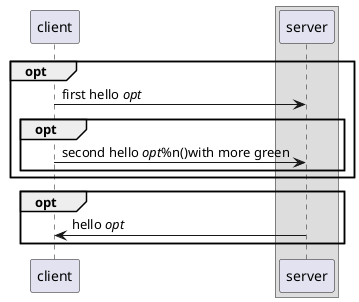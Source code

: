 {
  "sha1": "dbxxns3mwdpwffxcl3asrnugo45lpku",
  "insertion": {
    "when": "2024-06-01T09:03:02.778Z",
    "url": "https://forum.plantuml.net/11606/full-opacity-alpha-compositing-support-for-svg-and-png",
    "user": "plantuml@gmail.com"
  }
}
@startuml
skinparam BackgroundColor transparent
skinparam shadowing false
skinparam SequenceGroupBodyBackgroundColor 6700FF00

participant client
box
  participant server
end box

opt
client -> server : first hello //opt//
  opt
    client -> server : second hello //opt//%n()with more green
  end opt
end opt
opt
  client <- server : hello //opt//
end opt
@enduml
